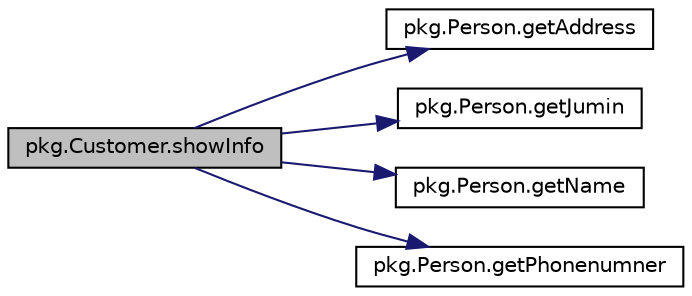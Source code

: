 digraph "pkg.Customer.showInfo"
{
  edge [fontname="Helvetica",fontsize="10",labelfontname="Helvetica",labelfontsize="10"];
  node [fontname="Helvetica",fontsize="10",shape=record];
  rankdir="LR";
  Node1 [label="pkg.Customer.showInfo",height=0.2,width=0.4,color="black", fillcolor="grey75", style="filled", fontcolor="black"];
  Node1 -> Node2 [color="midnightblue",fontsize="10",style="solid",fontname="Helvetica"];
  Node2 [label="pkg.Person.getAddress",height=0.2,width=0.4,color="black", fillcolor="white", style="filled",URL="$classpkg_1_1_person.html#a590b6e7e8f71c26f427bdbbd4594ffd1"];
  Node1 -> Node3 [color="midnightblue",fontsize="10",style="solid",fontname="Helvetica"];
  Node3 [label="pkg.Person.getJumin",height=0.2,width=0.4,color="black", fillcolor="white", style="filled",URL="$classpkg_1_1_person.html#aae5ac75c9dd518c4f88b2bcdb51c11d1"];
  Node1 -> Node4 [color="midnightblue",fontsize="10",style="solid",fontname="Helvetica"];
  Node4 [label="pkg.Person.getName",height=0.2,width=0.4,color="black", fillcolor="white", style="filled",URL="$classpkg_1_1_person.html#ab524891b4990ebc4792ee2b8ad7748df"];
  Node1 -> Node5 [color="midnightblue",fontsize="10",style="solid",fontname="Helvetica"];
  Node5 [label="pkg.Person.getPhonenumner",height=0.2,width=0.4,color="black", fillcolor="white", style="filled",URL="$classpkg_1_1_person.html#ad385ada4f1bfde67bbc9fbe8681277f0"];
}

